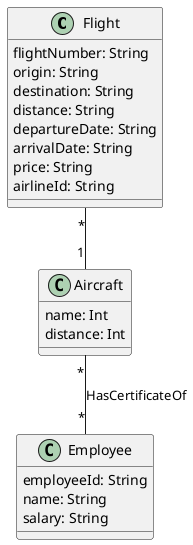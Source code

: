 @startuml "Flight1"


class Flight{
  flightNumber: String
  origin: String
  destination: String
  distance: String
  departureDate: String
  arrivalDate: String
  price: String
  airlineId: String
}

class Aircraft{
  name: Int
  distance: Int
}

class Employee{
  employeeId: String
  name: String
  salary: String
}


Flight "*" -- "1" Aircraft

Aircraft "*" -- "*" Employee: HasCertificateOf


@enduml